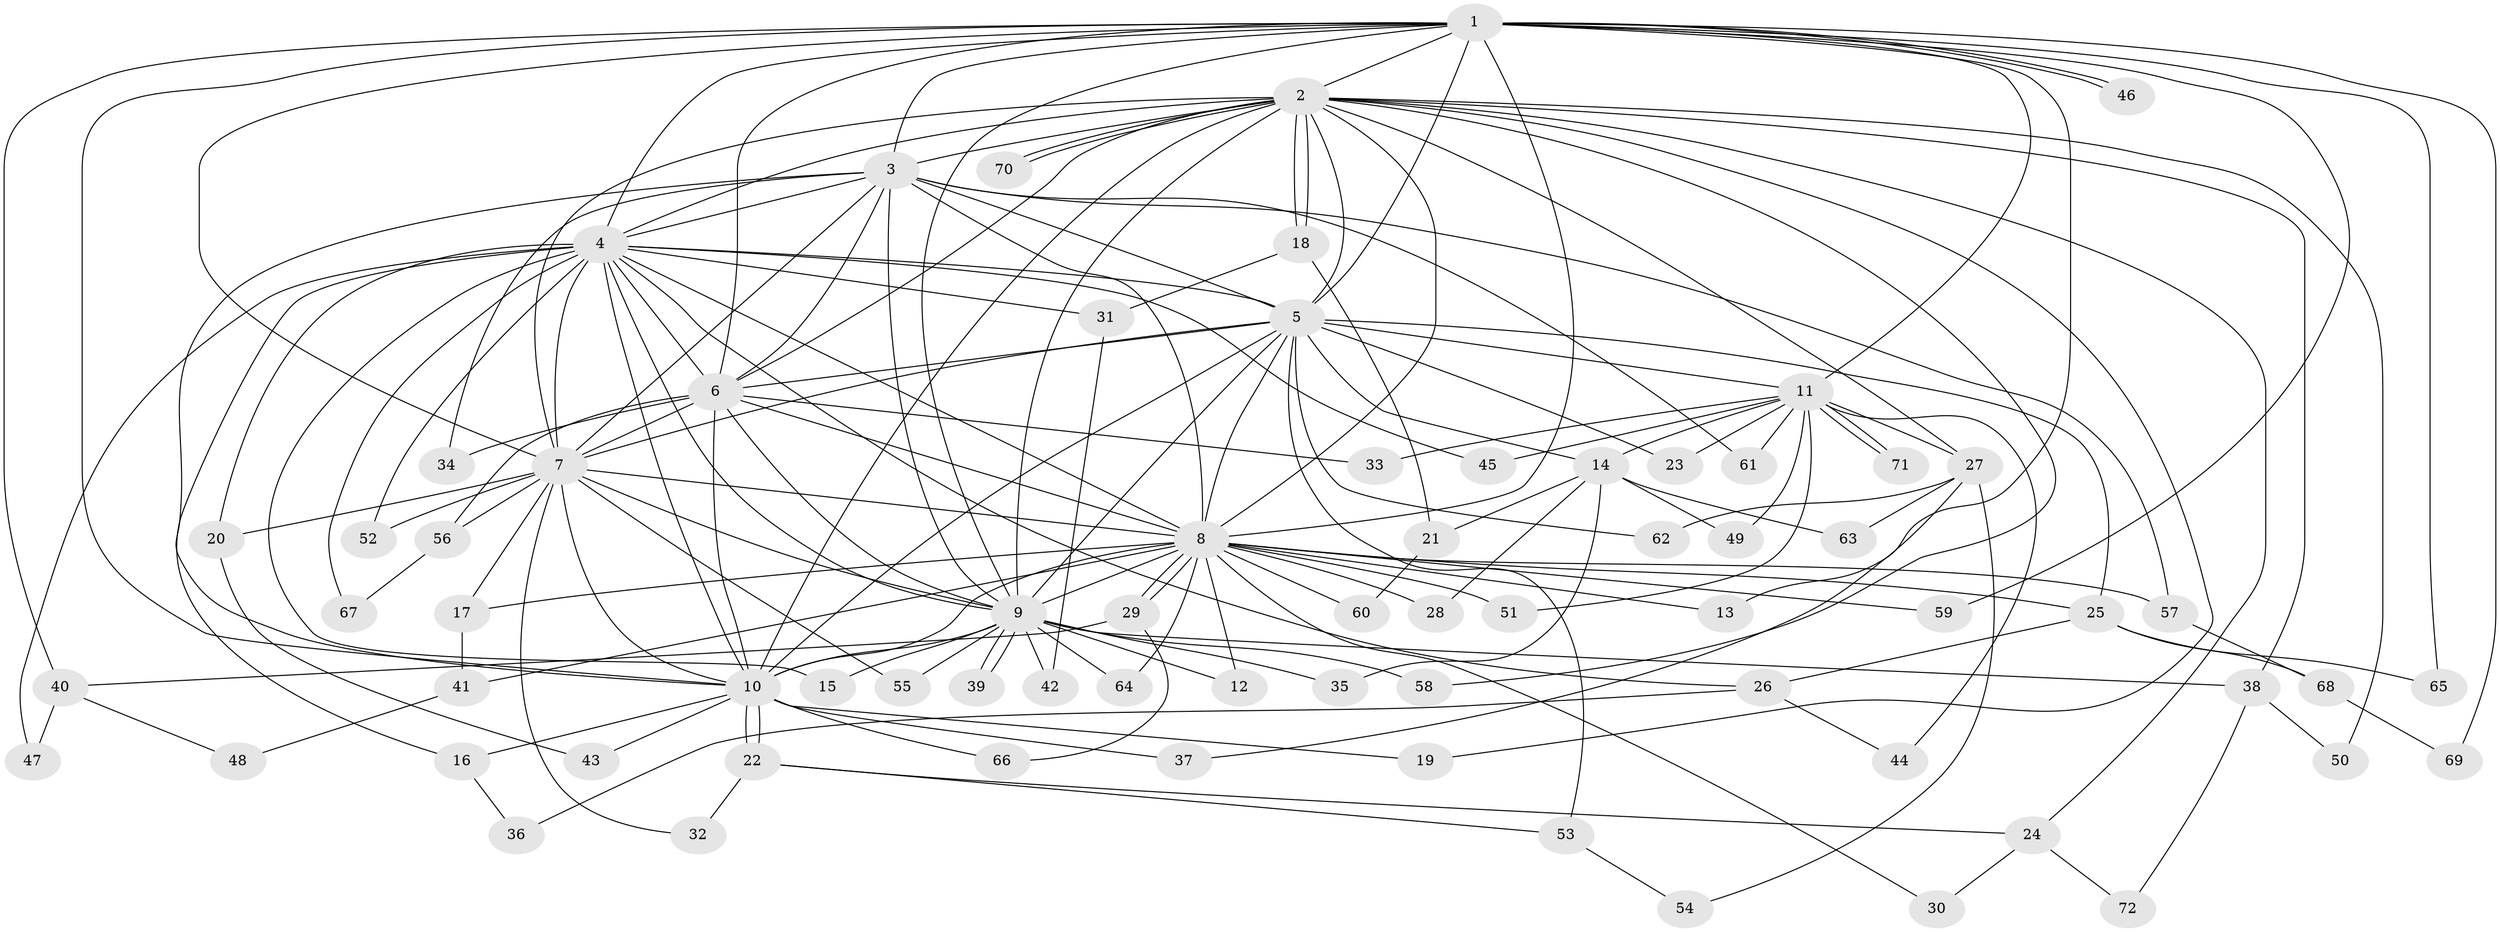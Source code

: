 // coarse degree distribution, {10: 0.027777777777777776, 14: 0.027777777777777776, 8: 0.027777777777777776, 13: 0.027777777777777776, 15: 0.027777777777777776, 11: 0.027777777777777776, 12: 0.027777777777777776, 2: 0.4444444444444444, 4: 0.027777777777777776, 3: 0.1388888888888889, 5: 0.05555555555555555, 6: 0.027777777777777776, 1: 0.1111111111111111}
// Generated by graph-tools (version 1.1) at 2025/49/03/04/25 22:49:55]
// undirected, 72 vertices, 169 edges
graph export_dot {
  node [color=gray90,style=filled];
  1;
  2;
  3;
  4;
  5;
  6;
  7;
  8;
  9;
  10;
  11;
  12;
  13;
  14;
  15;
  16;
  17;
  18;
  19;
  20;
  21;
  22;
  23;
  24;
  25;
  26;
  27;
  28;
  29;
  30;
  31;
  32;
  33;
  34;
  35;
  36;
  37;
  38;
  39;
  40;
  41;
  42;
  43;
  44;
  45;
  46;
  47;
  48;
  49;
  50;
  51;
  52;
  53;
  54;
  55;
  56;
  57;
  58;
  59;
  60;
  61;
  62;
  63;
  64;
  65;
  66;
  67;
  68;
  69;
  70;
  71;
  72;
  1 -- 2;
  1 -- 3;
  1 -- 4;
  1 -- 5;
  1 -- 6;
  1 -- 7;
  1 -- 8;
  1 -- 9;
  1 -- 10;
  1 -- 11;
  1 -- 13;
  1 -- 40;
  1 -- 46;
  1 -- 46;
  1 -- 59;
  1 -- 65;
  1 -- 69;
  2 -- 3;
  2 -- 4;
  2 -- 5;
  2 -- 6;
  2 -- 7;
  2 -- 8;
  2 -- 9;
  2 -- 10;
  2 -- 18;
  2 -- 18;
  2 -- 19;
  2 -- 24;
  2 -- 27;
  2 -- 38;
  2 -- 50;
  2 -- 58;
  2 -- 70;
  2 -- 70;
  3 -- 4;
  3 -- 5;
  3 -- 6;
  3 -- 7;
  3 -- 8;
  3 -- 9;
  3 -- 10;
  3 -- 34;
  3 -- 57;
  3 -- 61;
  4 -- 5;
  4 -- 6;
  4 -- 7;
  4 -- 8;
  4 -- 9;
  4 -- 10;
  4 -- 15;
  4 -- 16;
  4 -- 20;
  4 -- 26;
  4 -- 31;
  4 -- 45;
  4 -- 47;
  4 -- 52;
  4 -- 67;
  5 -- 6;
  5 -- 7;
  5 -- 8;
  5 -- 9;
  5 -- 10;
  5 -- 11;
  5 -- 14;
  5 -- 23;
  5 -- 25;
  5 -- 53;
  5 -- 62;
  6 -- 7;
  6 -- 8;
  6 -- 9;
  6 -- 10;
  6 -- 33;
  6 -- 34;
  6 -- 56;
  7 -- 8;
  7 -- 9;
  7 -- 10;
  7 -- 17;
  7 -- 20;
  7 -- 32;
  7 -- 52;
  7 -- 55;
  7 -- 56;
  8 -- 9;
  8 -- 10;
  8 -- 12;
  8 -- 13;
  8 -- 17;
  8 -- 25;
  8 -- 28;
  8 -- 29;
  8 -- 29;
  8 -- 30;
  8 -- 41;
  8 -- 51;
  8 -- 57;
  8 -- 59;
  8 -- 60;
  8 -- 64;
  9 -- 10;
  9 -- 12;
  9 -- 15;
  9 -- 35;
  9 -- 38;
  9 -- 39;
  9 -- 39;
  9 -- 42;
  9 -- 55;
  9 -- 58;
  9 -- 64;
  10 -- 16;
  10 -- 19;
  10 -- 22;
  10 -- 22;
  10 -- 37;
  10 -- 43;
  10 -- 66;
  11 -- 14;
  11 -- 23;
  11 -- 27;
  11 -- 33;
  11 -- 44;
  11 -- 45;
  11 -- 49;
  11 -- 51;
  11 -- 61;
  11 -- 71;
  11 -- 71;
  14 -- 21;
  14 -- 28;
  14 -- 35;
  14 -- 49;
  14 -- 63;
  16 -- 36;
  17 -- 41;
  18 -- 21;
  18 -- 31;
  20 -- 43;
  21 -- 60;
  22 -- 24;
  22 -- 32;
  22 -- 53;
  24 -- 30;
  24 -- 72;
  25 -- 26;
  25 -- 65;
  25 -- 68;
  26 -- 36;
  26 -- 44;
  27 -- 37;
  27 -- 54;
  27 -- 62;
  27 -- 63;
  29 -- 40;
  29 -- 66;
  31 -- 42;
  38 -- 50;
  38 -- 72;
  40 -- 47;
  40 -- 48;
  41 -- 48;
  53 -- 54;
  56 -- 67;
  57 -- 68;
  68 -- 69;
}

